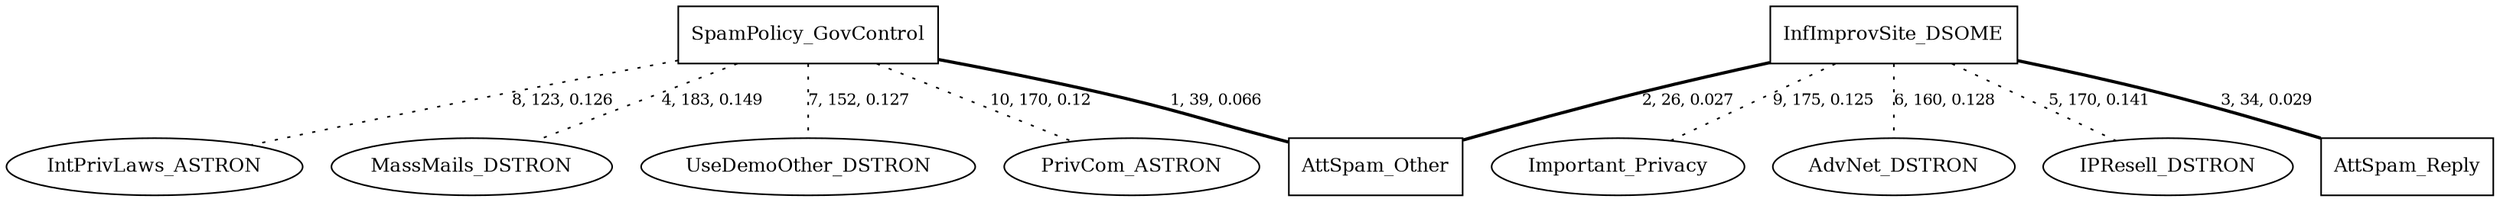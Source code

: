 graph G{
    IntPrivLaws_ASTRON [label="IntPrivLaws_ASTRON", fontsize=12];
    MassMails_DSTRON [label="MassMails_DSTRON", fontsize=12];
    SpamPolicy_GovControl [label="SpamPolicy_GovControl", fontsize=12, shape=box];
    UseDemoOther_DSTRON [label="UseDemoOther_DSTRON", fontsize=12];
    Important_Privacy [label="Important_Privacy", fontsize=12];
    InfImprovSite_DSOME [label="InfImprovSite_DSOME", fontsize=12, shape=box];
    AdvNet_DSTRON [label="AdvNet_DSTRON", fontsize=12];
    PrivCom_ASTRON [label="PrivCom_ASTRON", fontsize=12];
    AttSpam_Other [label="AttSpam_Other", fontsize=12, shape=box];
    IPResell_DSTRON [label="IPResell_DSTRON", fontsize=12];
    AttSpam_Reply [label="AttSpam_Reply", fontsize=12, shape=box];
    SpamPolicy_GovControl -- AttSpam_Other [label="1, 39, 0.066", fontsize=10, style=bold];
    InfImprovSite_DSOME -- Important_Privacy [label="9, 175, 0.125", fontsize=10, style=dotted];
    SpamPolicy_GovControl -- UseDemoOther_DSTRON [label="7, 152, 0.127", fontsize=10, style=dotted];
    InfImprovSite_DSOME -- AttSpam_Other [label="2, 26, 0.027", fontsize=10, style=bold];
    SpamPolicy_GovControl -- IntPrivLaws_ASTRON [label="8, 123, 0.126", fontsize=10, style=dotted];
    InfImprovSite_DSOME -- IPResell_DSTRON [label="5, 170, 0.141", fontsize=10, style=dotted];
    InfImprovSite_DSOME -- AdvNet_DSTRON [label="6, 160, 0.128", fontsize=10, style=dotted];
    SpamPolicy_GovControl -- MassMails_DSTRON [label="4, 183, 0.149", fontsize=10, style=dotted];
    SpamPolicy_GovControl -- PrivCom_ASTRON [label="10, 170, 0.12", fontsize=10, style=dotted];
    InfImprovSite_DSOME -- AttSpam_Reply [label="3, 34, 0.029", fontsize=10, style=bold];
}

